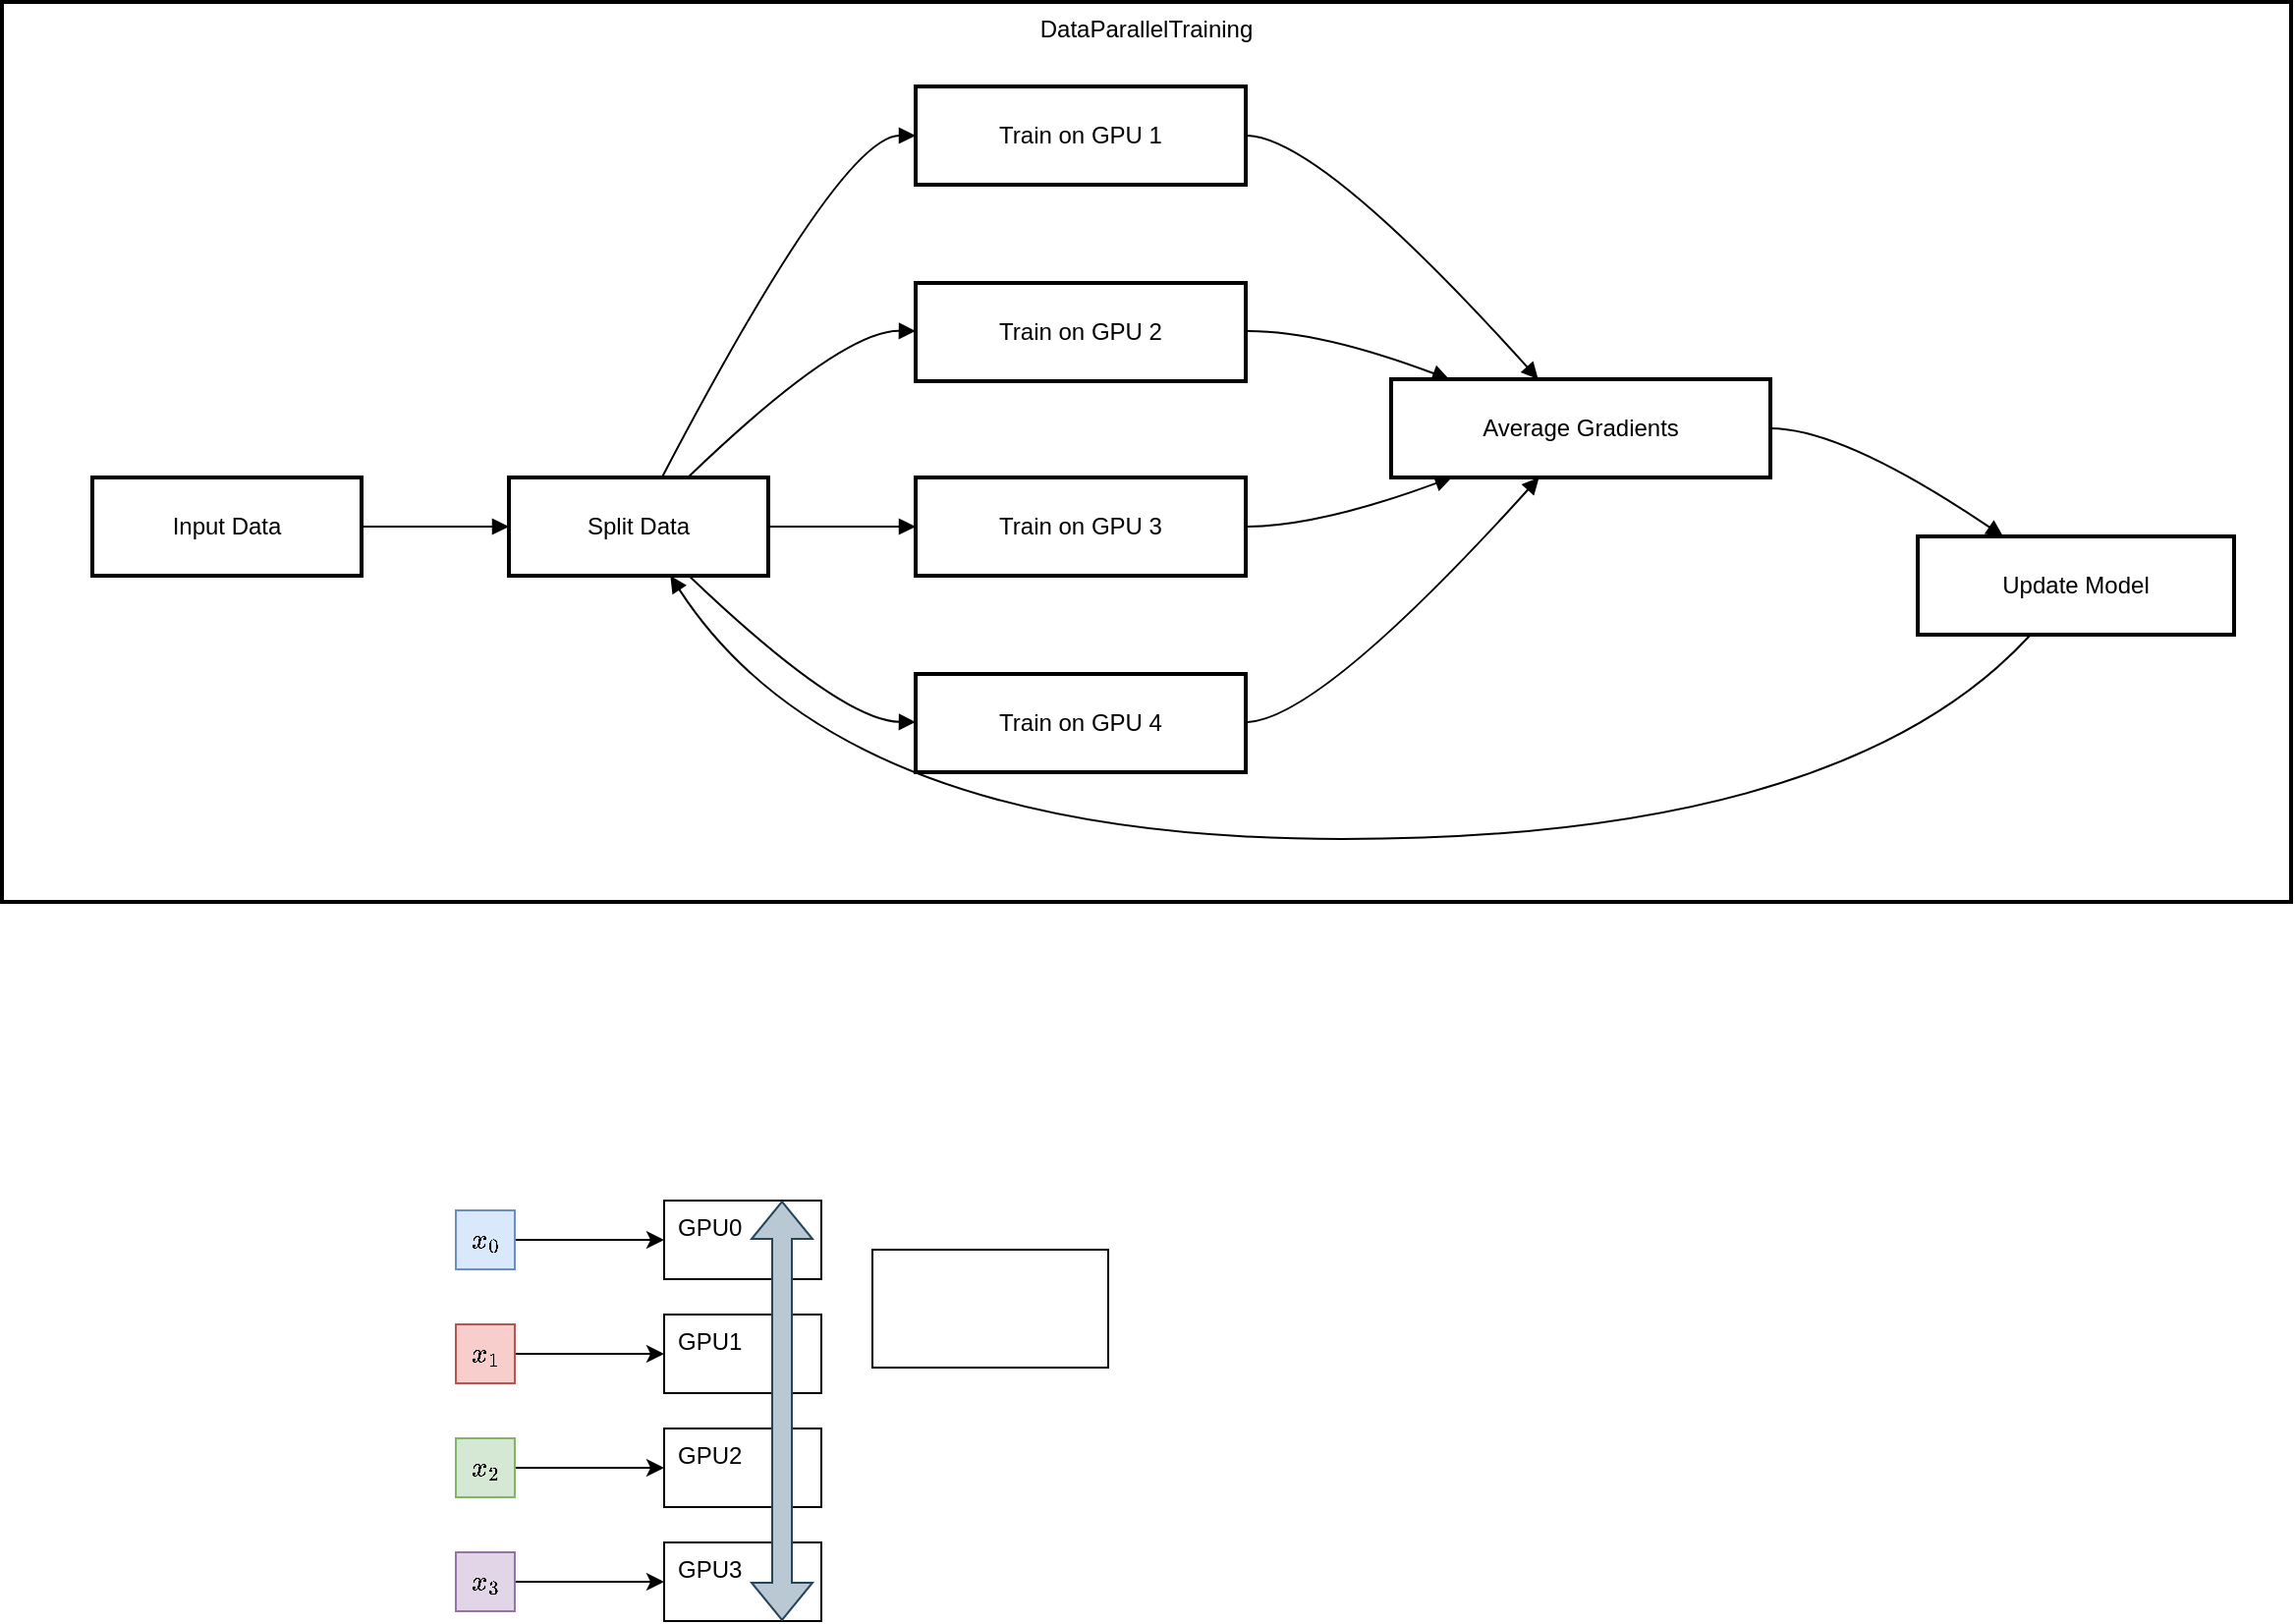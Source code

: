 <mxfile version="24.8.1">
  <diagram name="Page-1" id="kqlFQleV6Kc4NyUeOCFb">
    <mxGraphModel dx="633" dy="648" grid="0" gridSize="10" guides="1" tooltips="1" connect="1" arrows="1" fold="1" page="0" pageScale="1" pageWidth="850" pageHeight="1100" math="1" shadow="0">
      <root>
        <mxCell id="0" />
        <mxCell id="1" parent="0" />
        <mxCell id="2" value="DataParallelTraining" style="whiteSpace=wrap;strokeWidth=2;verticalAlign=top;fillColor=none;" parent="1" vertex="1">
          <mxGeometry x="8" y="8" width="1165" height="458" as="geometry" />
        </mxCell>
        <mxCell id="3" value="Input Data" style="whiteSpace=wrap;strokeWidth=2;" parent="2" vertex="1">
          <mxGeometry x="46" y="242" width="137" height="50" as="geometry" />
        </mxCell>
        <mxCell id="4" value="Split Data" style="whiteSpace=wrap;strokeWidth=2;" parent="2" vertex="1">
          <mxGeometry x="258" y="242" width="132" height="50" as="geometry" />
        </mxCell>
        <mxCell id="5" value="Train on GPU 1" style="whiteSpace=wrap;strokeWidth=2;" parent="2" vertex="1">
          <mxGeometry x="465" y="43" width="168" height="50" as="geometry" />
        </mxCell>
        <mxCell id="6" value="Train on GPU 2" style="whiteSpace=wrap;strokeWidth=2;" parent="2" vertex="1">
          <mxGeometry x="465" y="143" width="168" height="50" as="geometry" />
        </mxCell>
        <mxCell id="7" value="Train on GPU 3" style="whiteSpace=wrap;strokeWidth=2;" parent="2" vertex="1">
          <mxGeometry x="465" y="242" width="168" height="50" as="geometry" />
        </mxCell>
        <mxCell id="8" value="Train on GPU 4" style="whiteSpace=wrap;strokeWidth=2;" parent="2" vertex="1">
          <mxGeometry x="465" y="342" width="168" height="50" as="geometry" />
        </mxCell>
        <mxCell id="9" value="Average Gradients" style="whiteSpace=wrap;strokeWidth=2;" parent="2" vertex="1">
          <mxGeometry x="707" y="192" width="193" height="50" as="geometry" />
        </mxCell>
        <mxCell id="10" value="Update Model" style="whiteSpace=wrap;strokeWidth=2;" parent="2" vertex="1">
          <mxGeometry x="975" y="272" width="161" height="50" as="geometry" />
        </mxCell>
        <mxCell id="11" value="" style="curved=1;startArrow=none;endArrow=block;exitX=1;exitY=0.5;entryX=0;entryY=0.5;" parent="2" source="3" target="4" edge="1">
          <mxGeometry relative="1" as="geometry">
            <Array as="points" />
          </mxGeometry>
        </mxCell>
        <mxCell id="12" value="" style="curved=1;startArrow=none;endArrow=block;exitX=0.59;exitY=0;entryX=0;entryY=0.5;" parent="2" source="4" target="5" edge="1">
          <mxGeometry relative="1" as="geometry">
            <Array as="points">
              <mxPoint x="427" y="68" />
            </Array>
          </mxGeometry>
        </mxCell>
        <mxCell id="13" value="" style="curved=1;startArrow=none;endArrow=block;exitX=0.69;exitY=0;entryX=0;entryY=0.49;" parent="2" source="4" target="6" edge="1">
          <mxGeometry relative="1" as="geometry">
            <Array as="points">
              <mxPoint x="427" y="167" />
            </Array>
          </mxGeometry>
        </mxCell>
        <mxCell id="14" value="" style="curved=1;startArrow=none;endArrow=block;exitX=1;exitY=0.5;entryX=0;entryY=0.5;" parent="2" source="4" target="7" edge="1">
          <mxGeometry relative="1" as="geometry">
            <Array as="points" />
          </mxGeometry>
        </mxCell>
        <mxCell id="15" value="" style="curved=1;startArrow=none;endArrow=block;exitX=0.69;exitY=0.99;entryX=0;entryY=0.49;" parent="2" source="4" target="8" edge="1">
          <mxGeometry relative="1" as="geometry">
            <Array as="points">
              <mxPoint x="427" y="366" />
            </Array>
          </mxGeometry>
        </mxCell>
        <mxCell id="16" value="" style="curved=1;startArrow=none;endArrow=block;exitX=1;exitY=0.5;entryX=0.39;entryY=0.01;" parent="2" source="5" target="9" edge="1">
          <mxGeometry relative="1" as="geometry">
            <Array as="points">
              <mxPoint x="670" y="68" />
            </Array>
          </mxGeometry>
        </mxCell>
        <mxCell id="17" value="" style="curved=1;startArrow=none;endArrow=block;exitX=1;exitY=0.49;entryX=0.16;entryY=0.01;" parent="2" source="6" target="9" edge="1">
          <mxGeometry relative="1" as="geometry">
            <Array as="points">
              <mxPoint x="670" y="167" />
            </Array>
          </mxGeometry>
        </mxCell>
        <mxCell id="18" value="" style="curved=1;startArrow=none;endArrow=block;exitX=1;exitY=0.5;entryX=0.16;entryY=1;" parent="2" source="7" target="9" edge="1">
          <mxGeometry relative="1" as="geometry">
            <Array as="points">
              <mxPoint x="670" y="267" />
            </Array>
          </mxGeometry>
        </mxCell>
        <mxCell id="19" value="" style="curved=1;startArrow=none;endArrow=block;exitX=1;exitY=0.49;entryX=0.39;entryY=1;" parent="2" source="8" target="9" edge="1">
          <mxGeometry relative="1" as="geometry">
            <Array as="points">
              <mxPoint x="670" y="366" />
            </Array>
          </mxGeometry>
        </mxCell>
        <mxCell id="20" value="" style="curved=1;startArrow=none;endArrow=block;exitX=1;exitY=0.5;entryX=0.27;entryY=0;" parent="2" source="9" target="10" edge="1">
          <mxGeometry relative="1" as="geometry">
            <Array as="points">
              <mxPoint x="937" y="217" />
            </Array>
          </mxGeometry>
        </mxCell>
        <mxCell id="21" value="" style="curved=1;startArrow=none;endArrow=block;exitX=0.36;exitY=0.99;entryX=0.62;entryY=0.99;" parent="2" source="10" target="4" edge="1">
          <mxGeometry relative="1" as="geometry">
            <Array as="points">
              <mxPoint x="937" y="426" />
              <mxPoint x="427" y="426" />
            </Array>
          </mxGeometry>
        </mxCell>
        <mxCell id="f_Sf6QIeiGsGsNXmYfgH-37" style="edgeStyle=orthogonalEdgeStyle;rounded=0;orthogonalLoop=1;jettySize=auto;html=1;" edge="1" parent="1" source="f_Sf6QIeiGsGsNXmYfgH-23" target="f_Sf6QIeiGsGsNXmYfgH-33">
          <mxGeometry relative="1" as="geometry" />
        </mxCell>
        <mxCell id="f_Sf6QIeiGsGsNXmYfgH-23" value="\(x_{0}\)" style="whiteSpace=wrap;html=1;flipV=0;fillColor=#dae8fc;strokeColor=#6c8ebf;" vertex="1" parent="1">
          <mxGeometry x="239" y="623" width="30" height="30" as="geometry" />
        </mxCell>
        <mxCell id="f_Sf6QIeiGsGsNXmYfgH-38" style="edgeStyle=orthogonalEdgeStyle;rounded=0;orthogonalLoop=1;jettySize=auto;html=1;" edge="1" parent="1" source="f_Sf6QIeiGsGsNXmYfgH-24" target="f_Sf6QIeiGsGsNXmYfgH-34">
          <mxGeometry relative="1" as="geometry" />
        </mxCell>
        <mxCell id="f_Sf6QIeiGsGsNXmYfgH-24" value="\(x_{1}\)" style="whiteSpace=wrap;html=1;flipV=0;fillColor=#f8cecc;strokeColor=#b85450;" vertex="1" parent="1">
          <mxGeometry x="239" y="681" width="30" height="30" as="geometry" />
        </mxCell>
        <mxCell id="f_Sf6QIeiGsGsNXmYfgH-40" style="edgeStyle=orthogonalEdgeStyle;rounded=0;orthogonalLoop=1;jettySize=auto;html=1;" edge="1" parent="1" source="f_Sf6QIeiGsGsNXmYfgH-25" target="f_Sf6QIeiGsGsNXmYfgH-35">
          <mxGeometry relative="1" as="geometry" />
        </mxCell>
        <mxCell id="f_Sf6QIeiGsGsNXmYfgH-25" value="\(x_{2}\)" style="whiteSpace=wrap;html=1;flipV=0;fillColor=#d5e8d4;strokeColor=#82b366;" vertex="1" parent="1">
          <mxGeometry x="239" y="739" width="30" height="30" as="geometry" />
        </mxCell>
        <mxCell id="f_Sf6QIeiGsGsNXmYfgH-41" style="edgeStyle=orthogonalEdgeStyle;rounded=0;orthogonalLoop=1;jettySize=auto;html=1;" edge="1" parent="1" source="f_Sf6QIeiGsGsNXmYfgH-26" target="f_Sf6QIeiGsGsNXmYfgH-36">
          <mxGeometry relative="1" as="geometry" />
        </mxCell>
        <mxCell id="f_Sf6QIeiGsGsNXmYfgH-26" value="\(x_{3}\)" style="whiteSpace=wrap;html=1;flipV=0;fillColor=#e1d5e7;strokeColor=#9673a6;" vertex="1" parent="1">
          <mxGeometry x="239" y="797" width="30" height="30" as="geometry" />
        </mxCell>
        <mxCell id="f_Sf6QIeiGsGsNXmYfgH-33" value="GPU0" style="whiteSpace=wrap;html=1;align=left;spacingLeft=5;verticalAlign=top;" vertex="1" parent="1">
          <mxGeometry x="345" y="618" width="80" height="40" as="geometry" />
        </mxCell>
        <mxCell id="f_Sf6QIeiGsGsNXmYfgH-34" value="GPU1" style="whiteSpace=wrap;html=1;align=left;spacingLeft=5;verticalAlign=top;" vertex="1" parent="1">
          <mxGeometry x="345" y="676" width="80" height="40" as="geometry" />
        </mxCell>
        <mxCell id="f_Sf6QIeiGsGsNXmYfgH-35" value="GPU2" style="whiteSpace=wrap;html=1;align=left;spacingLeft=5;verticalAlign=top;" vertex="1" parent="1">
          <mxGeometry x="345" y="734" width="80" height="40" as="geometry" />
        </mxCell>
        <mxCell id="f_Sf6QIeiGsGsNXmYfgH-36" value="GPU3" style="whiteSpace=wrap;html=1;align=left;spacingLeft=5;verticalAlign=top;" vertex="1" parent="1">
          <mxGeometry x="345" y="792" width="80" height="40" as="geometry" />
        </mxCell>
        <mxCell id="f_Sf6QIeiGsGsNXmYfgH-60" value="" style="shape=flexArrow;endArrow=classic;startArrow=classic;html=1;rounded=0;entryX=0.5;entryY=0;entryDx=0;entryDy=0;exitX=0.5;exitY=1;exitDx=0;exitDy=0;fillColor=#bac8d3;strokeColor=#23445d;" edge="1" parent="1">
          <mxGeometry width="100" height="100" relative="1" as="geometry">
            <mxPoint x="405" y="832" as="sourcePoint" />
            <mxPoint x="405" y="618" as="targetPoint" />
          </mxGeometry>
        </mxCell>
        <mxCell id="f_Sf6QIeiGsGsNXmYfgH-64" value="" style="whiteSpace=wrap;html=1;" vertex="1" parent="1">
          <mxGeometry x="451" y="643" width="120" height="60" as="geometry" />
        </mxCell>
      </root>
    </mxGraphModel>
  </diagram>
</mxfile>
